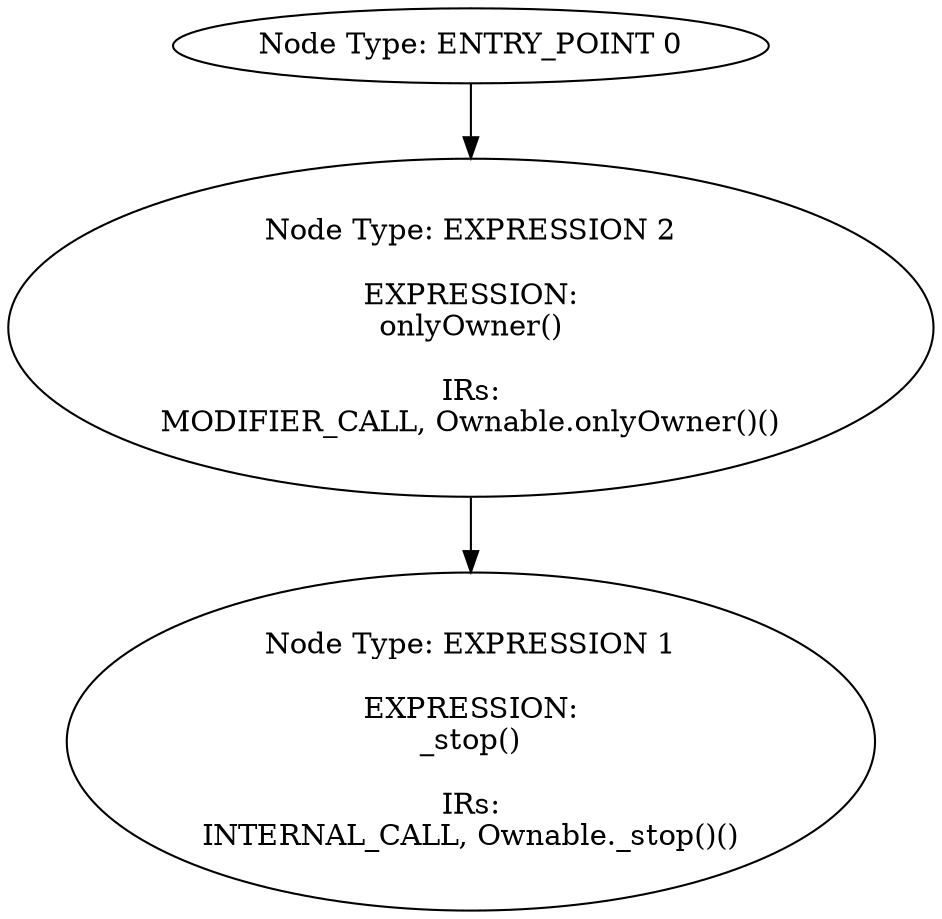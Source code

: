 digraph{
0[label="Node Type: ENTRY_POINT 0
"];
0->2;
1[label="Node Type: EXPRESSION 1

EXPRESSION:
_stop()

IRs:
INTERNAL_CALL, Ownable._stop()()"];
2[label="Node Type: EXPRESSION 2

EXPRESSION:
onlyOwner()

IRs:
MODIFIER_CALL, Ownable.onlyOwner()()"];
2->1;
}
